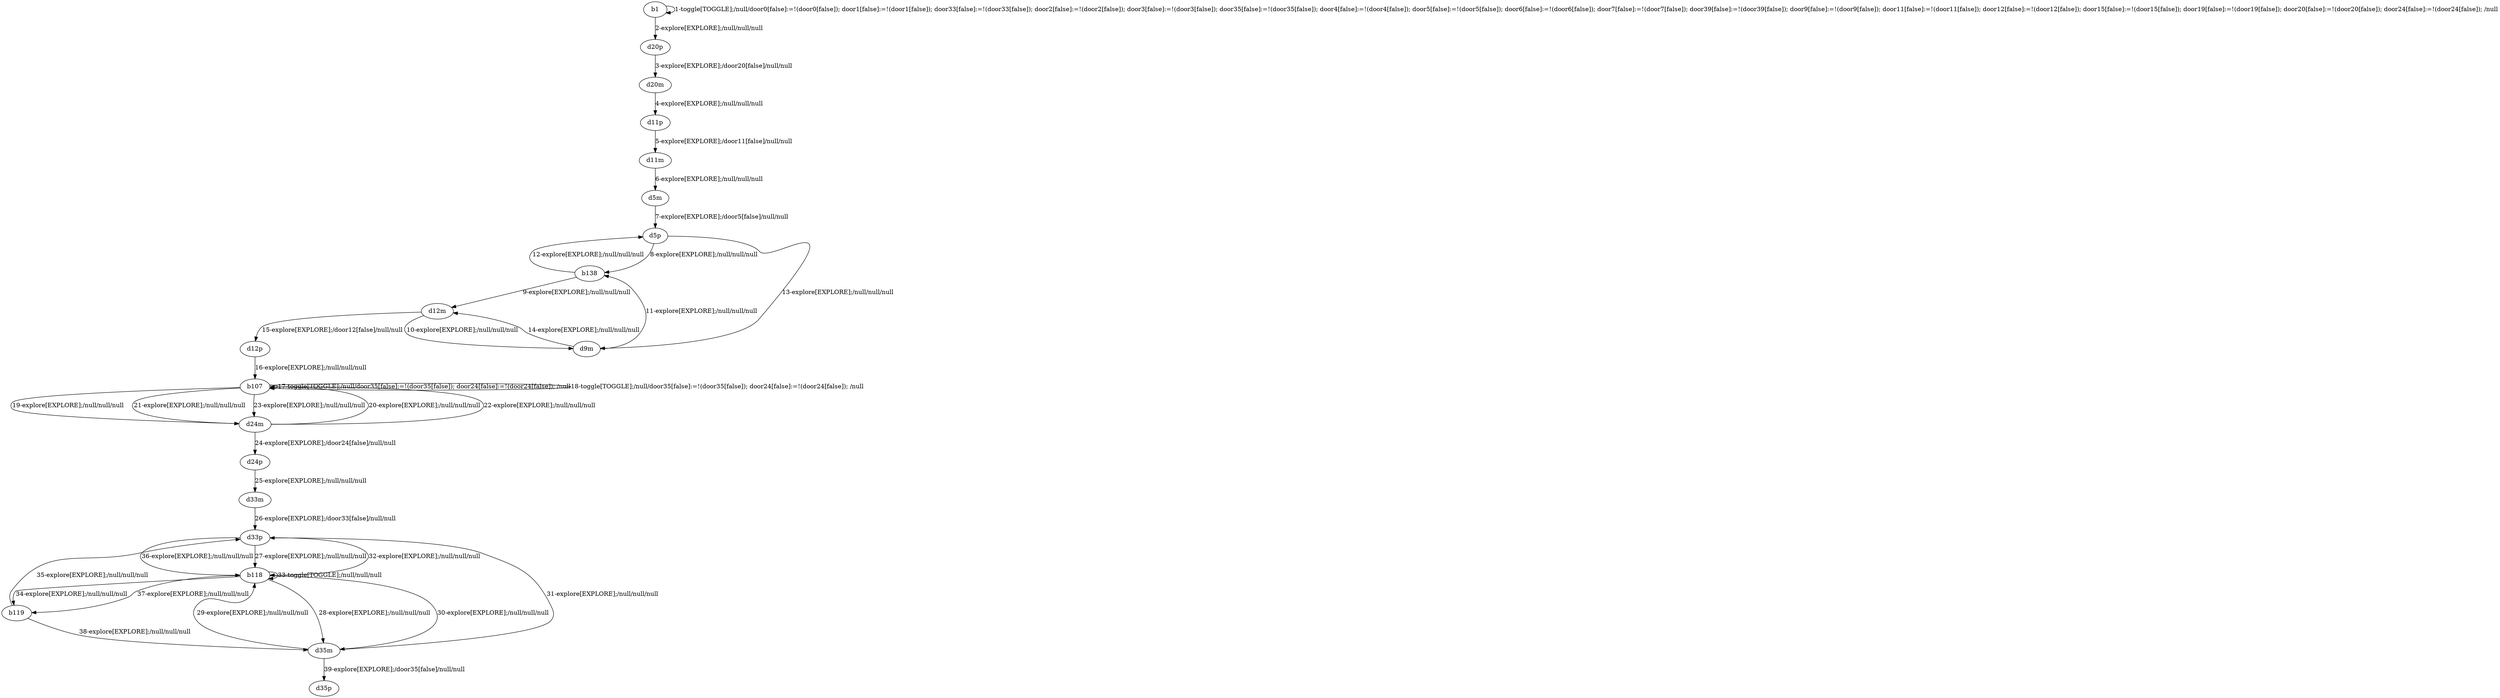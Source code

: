 # Total number of goals covered by this test: 1
# d35m --> d35p

digraph g {
"b1" -> "b1" [label = "1-toggle[TOGGLE];/null/door0[false]:=!(door0[false]); door1[false]:=!(door1[false]); door33[false]:=!(door33[false]); door2[false]:=!(door2[false]); door3[false]:=!(door3[false]); door35[false]:=!(door35[false]); door4[false]:=!(door4[false]); door5[false]:=!(door5[false]); door6[false]:=!(door6[false]); door7[false]:=!(door7[false]); door39[false]:=!(door39[false]); door9[false]:=!(door9[false]); door11[false]:=!(door11[false]); door12[false]:=!(door12[false]); door15[false]:=!(door15[false]); door19[false]:=!(door19[false]); door20[false]:=!(door20[false]); door24[false]:=!(door24[false]); /null"];
"b1" -> "d20p" [label = "2-explore[EXPLORE];/null/null/null"];
"d20p" -> "d20m" [label = "3-explore[EXPLORE];/door20[false]/null/null"];
"d20m" -> "d11p" [label = "4-explore[EXPLORE];/null/null/null"];
"d11p" -> "d11m" [label = "5-explore[EXPLORE];/door11[false]/null/null"];
"d11m" -> "d5m" [label = "6-explore[EXPLORE];/null/null/null"];
"d5m" -> "d5p" [label = "7-explore[EXPLORE];/door5[false]/null/null"];
"d5p" -> "b138" [label = "8-explore[EXPLORE];/null/null/null"];
"b138" -> "d12m" [label = "9-explore[EXPLORE];/null/null/null"];
"d12m" -> "d9m" [label = "10-explore[EXPLORE];/null/null/null"];
"d9m" -> "b138" [label = "11-explore[EXPLORE];/null/null/null"];
"b138" -> "d5p" [label = "12-explore[EXPLORE];/null/null/null"];
"d5p" -> "d9m" [label = "13-explore[EXPLORE];/null/null/null"];
"d9m" -> "d12m" [label = "14-explore[EXPLORE];/null/null/null"];
"d12m" -> "d12p" [label = "15-explore[EXPLORE];/door12[false]/null/null"];
"d12p" -> "b107" [label = "16-explore[EXPLORE];/null/null/null"];
"b107" -> "b107" [label = "17-toggle[TOGGLE];/null/door35[false]:=!(door35[false]); door24[false]:=!(door24[false]); /null"];
"b107" -> "b107" [label = "18-toggle[TOGGLE];/null/door35[false]:=!(door35[false]); door24[false]:=!(door24[false]); /null"];
"b107" -> "d24m" [label = "19-explore[EXPLORE];/null/null/null"];
"d24m" -> "b107" [label = "20-explore[EXPLORE];/null/null/null"];
"b107" -> "d24m" [label = "21-explore[EXPLORE];/null/null/null"];
"d24m" -> "b107" [label = "22-explore[EXPLORE];/null/null/null"];
"b107" -> "d24m" [label = "23-explore[EXPLORE];/null/null/null"];
"d24m" -> "d24p" [label = "24-explore[EXPLORE];/door24[false]/null/null"];
"d24p" -> "d33m" [label = "25-explore[EXPLORE];/null/null/null"];
"d33m" -> "d33p" [label = "26-explore[EXPLORE];/door33[false]/null/null"];
"d33p" -> "b118" [label = "27-explore[EXPLORE];/null/null/null"];
"b118" -> "d35m" [label = "28-explore[EXPLORE];/null/null/null"];
"d35m" -> "b118" [label = "29-explore[EXPLORE];/null/null/null"];
"b118" -> "d35m" [label = "30-explore[EXPLORE];/null/null/null"];
"d35m" -> "d33p" [label = "31-explore[EXPLORE];/null/null/null"];
"d33p" -> "b118" [label = "32-explore[EXPLORE];/null/null/null"];
"b118" -> "b118" [label = "33-toggle[TOGGLE];/null/null/null"];
"b118" -> "b119" [label = "34-explore[EXPLORE];/null/null/null"];
"b119" -> "d33p" [label = "35-explore[EXPLORE];/null/null/null"];
"d33p" -> "b118" [label = "36-explore[EXPLORE];/null/null/null"];
"b118" -> "b119" [label = "37-explore[EXPLORE];/null/null/null"];
"b119" -> "d35m" [label = "38-explore[EXPLORE];/null/null/null"];
"d35m" -> "d35p" [label = "39-explore[EXPLORE];/door35[false]/null/null"];
}
